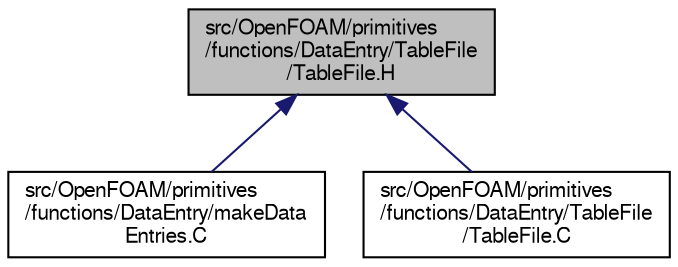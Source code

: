 digraph "src/OpenFOAM/primitives/functions/DataEntry/TableFile/TableFile.H"
{
  bgcolor="transparent";
  edge [fontname="FreeSans",fontsize="10",labelfontname="FreeSans",labelfontsize="10"];
  node [fontname="FreeSans",fontsize="10",shape=record];
  Node114 [label="src/OpenFOAM/primitives\l/functions/DataEntry/TableFile\l/TableFile.H",height=0.2,width=0.4,color="black", fillcolor="grey75", style="filled", fontcolor="black"];
  Node114 -> Node115 [dir="back",color="midnightblue",fontsize="10",style="solid",fontname="FreeSans"];
  Node115 [label="src/OpenFOAM/primitives\l/functions/DataEntry/makeData\lEntries.C",height=0.2,width=0.4,color="black",URL="$a12254.html"];
  Node114 -> Node116 [dir="back",color="midnightblue",fontsize="10",style="solid",fontname="FreeSans"];
  Node116 [label="src/OpenFOAM/primitives\l/functions/DataEntry/TableFile\l/TableFile.C",height=0.2,width=0.4,color="black",URL="$a12284.html"];
}
